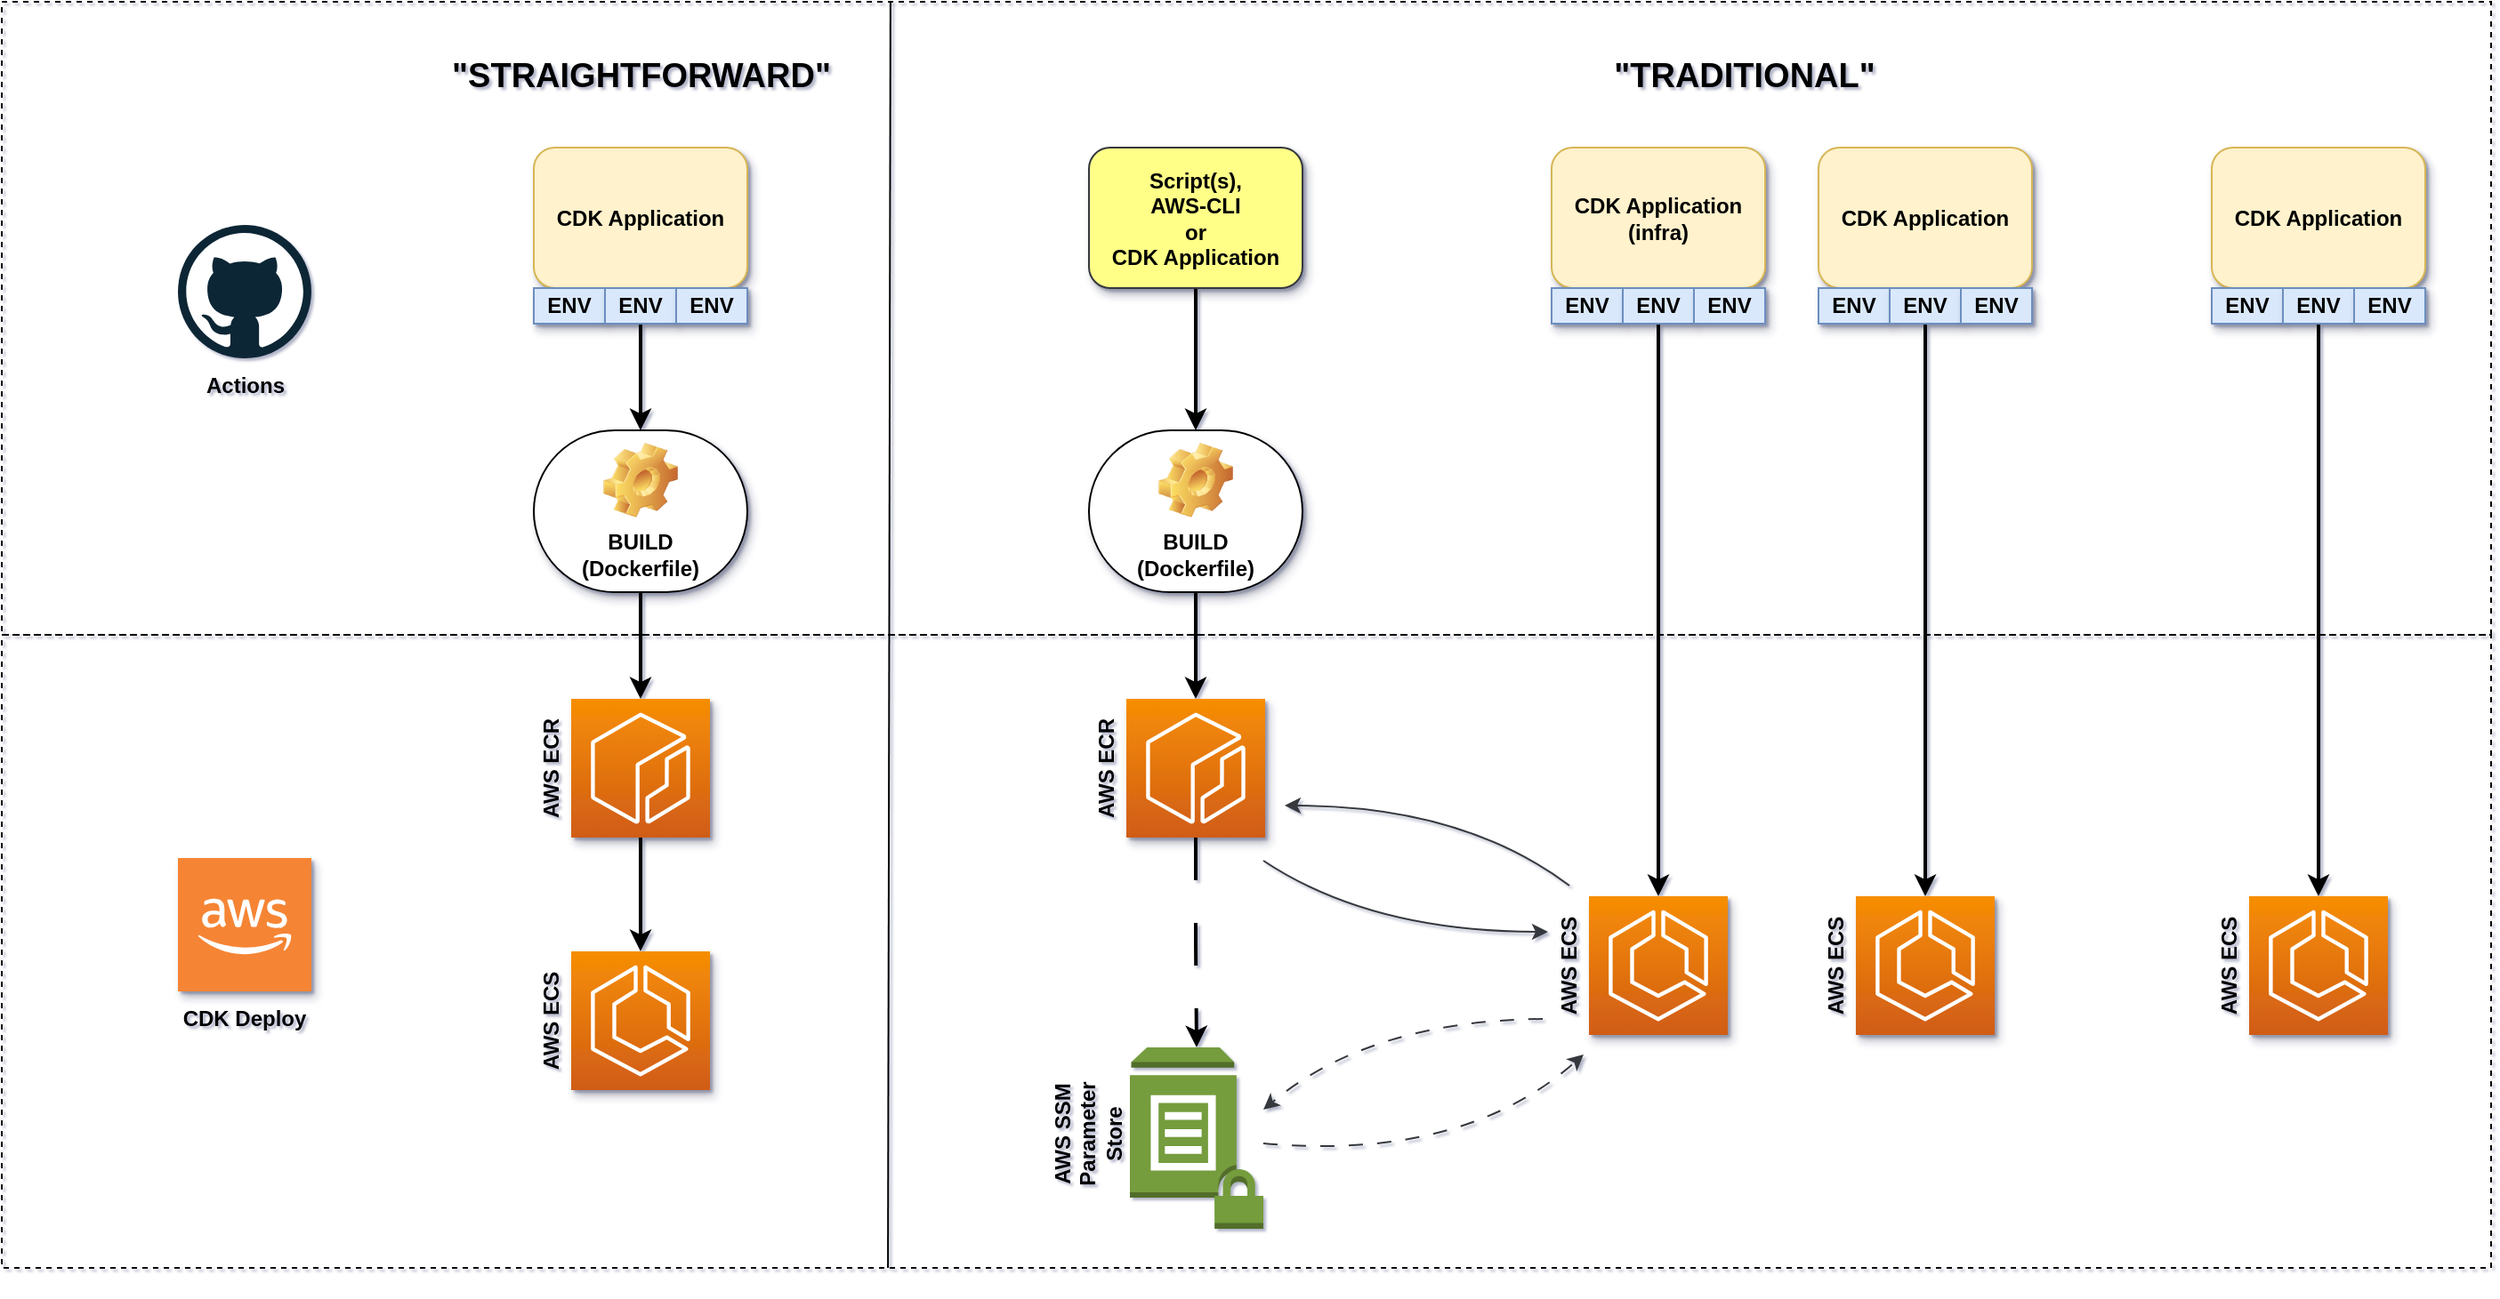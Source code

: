 <mxfile version="21.2.3" type="github">
  <diagram name="Stránka-1" id="pbJBylKxU5VuryBFHDFz">
    <mxGraphModel dx="2293" dy="1999" grid="1" gridSize="10" guides="1" tooltips="1" connect="1" arrows="1" fold="1" page="1" pageScale="1" pageWidth="827" pageHeight="1169" background="none" math="0" shadow="1">
      <root>
        <mxCell id="0" />
        <mxCell id="1" parent="0" />
        <mxCell id="vKwGqFaDPew6xlJv7KLT-93" value="" style="rounded=0;whiteSpace=wrap;html=1;fillColor=none;dashed=1;" vertex="1" parent="1">
          <mxGeometry x="-239" y="-1092" width="1399" height="356" as="geometry" />
        </mxCell>
        <mxCell id="vKwGqFaDPew6xlJv7KLT-92" value="" style="rounded=0;whiteSpace=wrap;html=1;fillColor=none;dashed=1;" vertex="1" parent="1">
          <mxGeometry x="-239" y="-736" width="1399" height="356" as="geometry" />
        </mxCell>
        <mxCell id="vKwGqFaDPew6xlJv7KLT-27" value="" style="edgeStyle=orthogonalEdgeStyle;rounded=0;orthogonalLoop=1;jettySize=auto;html=1;strokeWidth=2;" edge="1" parent="1" source="vKwGqFaDPew6xlJv7KLT-4" target="vKwGqFaDPew6xlJv7KLT-12">
          <mxGeometry relative="1" as="geometry" />
        </mxCell>
        <mxCell id="vKwGqFaDPew6xlJv7KLT-4" value="CDK Application" style="rounded=1;whiteSpace=wrap;html=1;fillColor=#fff2cc;strokeColor=#d6b656;shadow=1;fontStyle=1" vertex="1" parent="1">
          <mxGeometry x="60" y="-1010" width="120" height="79" as="geometry" />
        </mxCell>
        <mxCell id="vKwGqFaDPew6xlJv7KLT-5" value="ENV" style="rounded=0;whiteSpace=wrap;html=1;fillColor=#dae8fc;strokeColor=#6c8ebf;shadow=1;fontStyle=1" vertex="1" parent="1">
          <mxGeometry x="60" y="-931" width="40" height="20" as="geometry" />
        </mxCell>
        <mxCell id="vKwGqFaDPew6xlJv7KLT-6" value="ENV" style="rounded=0;whiteSpace=wrap;html=1;fillColor=#dae8fc;strokeColor=#6c8ebf;shadow=1;fontStyle=1" vertex="1" parent="1">
          <mxGeometry x="100" y="-931" width="40" height="20" as="geometry" />
        </mxCell>
        <mxCell id="vKwGqFaDPew6xlJv7KLT-7" value="ENV" style="rounded=0;whiteSpace=wrap;html=1;fillColor=#dae8fc;strokeColor=#6c8ebf;shadow=1;fontStyle=1" vertex="1" parent="1">
          <mxGeometry x="140" y="-931" width="40" height="20" as="geometry" />
        </mxCell>
        <mxCell id="vKwGqFaDPew6xlJv7KLT-32" value="" style="edgeStyle=orthogonalEdgeStyle;rounded=0;orthogonalLoop=1;jettySize=auto;html=1;strokeWidth=2;" edge="1" parent="1" source="vKwGqFaDPew6xlJv7KLT-12" target="vKwGqFaDPew6xlJv7KLT-13">
          <mxGeometry relative="1" as="geometry" />
        </mxCell>
        <mxCell id="vKwGqFaDPew6xlJv7KLT-12" value="BUILD&lt;br&gt;(Dockerfile)" style="label;whiteSpace=wrap;html=1;align=center;verticalAlign=bottom;spacingLeft=0;spacingBottom=4;imageAlign=center;imageVerticalAlign=top;image=img/clipart/Gear_128x128.png;arcSize=50;shadow=1;" vertex="1" parent="1">
          <mxGeometry x="60" y="-851" width="120" height="91" as="geometry" />
        </mxCell>
        <mxCell id="vKwGqFaDPew6xlJv7KLT-34" value="" style="edgeStyle=orthogonalEdgeStyle;rounded=0;orthogonalLoop=1;jettySize=auto;html=1;strokeWidth=2;" edge="1" parent="1" source="vKwGqFaDPew6xlJv7KLT-13" target="vKwGqFaDPew6xlJv7KLT-14">
          <mxGeometry relative="1" as="geometry" />
        </mxCell>
        <mxCell id="vKwGqFaDPew6xlJv7KLT-13" value="" style="sketch=0;points=[[0,0,0],[0.25,0,0],[0.5,0,0],[0.75,0,0],[1,0,0],[0,1,0],[0.25,1,0],[0.5,1,0],[0.75,1,0],[1,1,0],[0,0.25,0],[0,0.5,0],[0,0.75,0],[1,0.25,0],[1,0.5,0],[1,0.75,0]];outlineConnect=0;fontColor=#232F3E;gradientColor=#F78E04;gradientDirection=north;fillColor=#D05C17;strokeColor=#ffffff;dashed=0;verticalLabelPosition=bottom;verticalAlign=top;align=center;html=1;fontSize=12;fontStyle=0;aspect=fixed;shape=mxgraph.aws4.resourceIcon;resIcon=mxgraph.aws4.ecr;shadow=1;" vertex="1" parent="1">
          <mxGeometry x="81" y="-700" width="78" height="78" as="geometry" />
        </mxCell>
        <mxCell id="vKwGqFaDPew6xlJv7KLT-14" value="" style="sketch=0;points=[[0,0,0],[0.25,0,0],[0.5,0,0],[0.75,0,0],[1,0,0],[0,1,0],[0.25,1,0],[0.5,1,0],[0.75,1,0],[1,1,0],[0,0.25,0],[0,0.5,0],[0,0.75,0],[1,0.25,0],[1,0.5,0],[1,0.75,0]];outlineConnect=0;fontColor=#232F3E;gradientColor=#F78E04;gradientDirection=north;fillColor=#D05C17;strokeColor=#ffffff;dashed=0;verticalLabelPosition=bottom;verticalAlign=top;align=center;html=1;fontSize=12;fontStyle=0;aspect=fixed;shape=mxgraph.aws4.resourceIcon;resIcon=mxgraph.aws4.ecs;shadow=1;" vertex="1" parent="1">
          <mxGeometry x="81" y="-558" width="78" height="78" as="geometry" />
        </mxCell>
        <mxCell id="vKwGqFaDPew6xlJv7KLT-16" value="AWS ECR" style="text;html=1;strokeColor=none;fillColor=none;align=center;verticalAlign=middle;whiteSpace=wrap;rounded=0;rotation=-90;fontStyle=1" vertex="1" parent="1">
          <mxGeometry x="40" y="-676" width="60" height="30" as="geometry" />
        </mxCell>
        <mxCell id="vKwGqFaDPew6xlJv7KLT-18" value="AWS ECS" style="text;html=1;strokeColor=none;fillColor=none;align=center;verticalAlign=middle;whiteSpace=wrap;rounded=0;rotation=-90;fontStyle=1" vertex="1" parent="1">
          <mxGeometry x="40" y="-534" width="60" height="30" as="geometry" />
        </mxCell>
        <mxCell id="vKwGqFaDPew6xlJv7KLT-23" value="&quot;STRAIGHTFORWARD&quot;" style="text;html=1;fontSize=19;fontStyle=1;verticalAlign=middle;align=center;fillColor=none;" vertex="1" parent="1">
          <mxGeometry x="70" y="-1070" width="100" height="40" as="geometry" />
        </mxCell>
        <mxCell id="vKwGqFaDPew6xlJv7KLT-36" value="" style="edgeStyle=orthogonalEdgeStyle;rounded=0;orthogonalLoop=1;jettySize=auto;html=1;strokeWidth=2;" edge="1" parent="1" source="vKwGqFaDPew6xlJv7KLT-24" target="vKwGqFaDPew6xlJv7KLT-35">
          <mxGeometry relative="1" as="geometry" />
        </mxCell>
        <mxCell id="vKwGqFaDPew6xlJv7KLT-24" value="Script(s),&lt;br&gt;AWS-CLI&lt;br&gt;or&lt;br&gt;CDK Application" style="rounded=1;whiteSpace=wrap;html=1;fillColor=#ffff88;strokeColor=#36393d;shadow=1;fontStyle=1" vertex="1" parent="1">
          <mxGeometry x="372" y="-1010" width="120" height="79" as="geometry" />
        </mxCell>
        <mxCell id="vKwGqFaDPew6xlJv7KLT-39" value="" style="edgeStyle=orthogonalEdgeStyle;rounded=0;orthogonalLoop=1;jettySize=auto;html=1;strokeWidth=2;" edge="1" parent="1" source="vKwGqFaDPew6xlJv7KLT-35" target="vKwGqFaDPew6xlJv7KLT-38">
          <mxGeometry relative="1" as="geometry" />
        </mxCell>
        <mxCell id="vKwGqFaDPew6xlJv7KLT-35" value="BUILD&lt;br&gt;(Dockerfile)" style="label;whiteSpace=wrap;html=1;align=center;verticalAlign=bottom;spacingLeft=0;spacingBottom=4;imageAlign=center;imageVerticalAlign=top;image=img/clipart/Gear_128x128.png;arcSize=50;shadow=1;" vertex="1" parent="1">
          <mxGeometry x="372" y="-851" width="120" height="91" as="geometry" />
        </mxCell>
        <mxCell id="vKwGqFaDPew6xlJv7KLT-38" value="" style="sketch=0;points=[[0,0,0],[0.25,0,0],[0.5,0,0],[0.75,0,0],[1,0,0],[0,1,0],[0.25,1,0],[0.5,1,0],[0.75,1,0],[1,1,0],[0,0.25,0],[0,0.5,0],[0,0.75,0],[1,0.25,0],[1,0.5,0],[1,0.75,0]];outlineConnect=0;fontColor=#232F3E;gradientColor=#F78E04;gradientDirection=north;fillColor=#D05C17;strokeColor=#ffffff;dashed=0;verticalLabelPosition=bottom;verticalAlign=top;align=center;html=1;fontSize=12;fontStyle=0;aspect=fixed;shape=mxgraph.aws4.resourceIcon;resIcon=mxgraph.aws4.ecr;shadow=1;" vertex="1" parent="1">
          <mxGeometry x="393" y="-700" width="78" height="78" as="geometry" />
        </mxCell>
        <mxCell id="vKwGqFaDPew6xlJv7KLT-40" value="AWS ECR" style="text;html=1;strokeColor=none;fillColor=none;align=center;verticalAlign=middle;whiteSpace=wrap;rounded=0;rotation=-90;fontStyle=1" vertex="1" parent="1">
          <mxGeometry x="352" y="-676" width="60" height="30" as="geometry" />
        </mxCell>
        <mxCell id="vKwGqFaDPew6xlJv7KLT-67" value="" style="edgeStyle=orthogonalEdgeStyle;rounded=0;orthogonalLoop=1;jettySize=auto;html=1;dashed=1;dashPattern=12 12;exitX=0.5;exitY=1;exitDx=0;exitDy=0;exitPerimeter=0;strokeWidth=2;" edge="1" parent="1" source="vKwGqFaDPew6xlJv7KLT-38" target="vKwGqFaDPew6xlJv7KLT-64">
          <mxGeometry relative="1" as="geometry">
            <mxPoint x="432" y="-480" as="sourcePoint" />
          </mxGeometry>
        </mxCell>
        <mxCell id="vKwGqFaDPew6xlJv7KLT-43" value="&quot;TRADITIONAL&quot;" style="text;html=1;fontSize=19;fontStyle=1;verticalAlign=middle;align=center;fillColor=none;" vertex="1" parent="1">
          <mxGeometry x="690" y="-1070" width="100" height="40" as="geometry" />
        </mxCell>
        <mxCell id="vKwGqFaDPew6xlJv7KLT-70" value="" style="edgeStyle=orthogonalEdgeStyle;rounded=0;orthogonalLoop=1;jettySize=auto;html=1;strokeWidth=2;" edge="1" parent="1" source="vKwGqFaDPew6xlJv7KLT-45" target="vKwGqFaDPew6xlJv7KLT-68">
          <mxGeometry relative="1" as="geometry" />
        </mxCell>
        <mxCell id="vKwGqFaDPew6xlJv7KLT-45" value="CDK Application&lt;br&gt;(infra)" style="rounded=1;whiteSpace=wrap;html=1;fillColor=#fff2cc;strokeColor=#d6b656;shadow=1;fontStyle=1" vertex="1" parent="1">
          <mxGeometry x="632" y="-1010" width="120" height="79" as="geometry" />
        </mxCell>
        <mxCell id="vKwGqFaDPew6xlJv7KLT-46" value="ENV" style="rounded=0;whiteSpace=wrap;html=1;fillColor=#dae8fc;strokeColor=#6c8ebf;shadow=1;fontStyle=1" vertex="1" parent="1">
          <mxGeometry x="632" y="-931" width="40" height="20" as="geometry" />
        </mxCell>
        <mxCell id="vKwGqFaDPew6xlJv7KLT-47" value="ENV" style="rounded=0;whiteSpace=wrap;html=1;fillColor=#dae8fc;strokeColor=#6c8ebf;shadow=1;fontStyle=1" vertex="1" parent="1">
          <mxGeometry x="672" y="-931" width="40" height="20" as="geometry" />
        </mxCell>
        <mxCell id="vKwGqFaDPew6xlJv7KLT-48" value="ENV" style="rounded=0;whiteSpace=wrap;html=1;fillColor=#dae8fc;strokeColor=#6c8ebf;shadow=1;fontStyle=1" vertex="1" parent="1">
          <mxGeometry x="712" y="-931" width="40" height="20" as="geometry" />
        </mxCell>
        <mxCell id="vKwGqFaDPew6xlJv7KLT-49" value="" style="outlineConnect=0;dashed=0;verticalLabelPosition=bottom;verticalAlign=top;align=center;html=1;shape=mxgraph.aws3.cloud_2;fillColor=#F58534;gradientColor=none;labelBackgroundColor=none;shadow=1;" vertex="1" parent="1">
          <mxGeometry x="-140" y="-610.5" width="75" height="75" as="geometry" />
        </mxCell>
        <mxCell id="vKwGqFaDPew6xlJv7KLT-50" value="" style="dashed=0;outlineConnect=0;html=1;align=center;labelPosition=center;verticalLabelPosition=bottom;verticalAlign=top;shape=mxgraph.weblogos.github" vertex="1" parent="1">
          <mxGeometry x="-140" y="-966.5" width="75" height="75" as="geometry" />
        </mxCell>
        <mxCell id="vKwGqFaDPew6xlJv7KLT-74" value="" style="edgeStyle=orthogonalEdgeStyle;rounded=0;orthogonalLoop=1;jettySize=auto;html=1;strokeWidth=2;" edge="1" parent="1" source="vKwGqFaDPew6xlJv7KLT-51" target="vKwGqFaDPew6xlJv7KLT-71">
          <mxGeometry relative="1" as="geometry" />
        </mxCell>
        <mxCell id="vKwGqFaDPew6xlJv7KLT-51" value="CDK Application" style="rounded=1;whiteSpace=wrap;html=1;fillColor=#fff2cc;strokeColor=#d6b656;shadow=1;fontStyle=1" vertex="1" parent="1">
          <mxGeometry x="782" y="-1010" width="120" height="79" as="geometry" />
        </mxCell>
        <mxCell id="vKwGqFaDPew6xlJv7KLT-52" value="ENV" style="rounded=0;whiteSpace=wrap;html=1;fillColor=#dae8fc;strokeColor=#6c8ebf;shadow=1;fontStyle=1" vertex="1" parent="1">
          <mxGeometry x="782" y="-931" width="40" height="20" as="geometry" />
        </mxCell>
        <mxCell id="vKwGqFaDPew6xlJv7KLT-53" value="ENV" style="rounded=0;whiteSpace=wrap;html=1;fillColor=#dae8fc;strokeColor=#6c8ebf;shadow=1;fontStyle=1" vertex="1" parent="1">
          <mxGeometry x="822" y="-931" width="40" height="20" as="geometry" />
        </mxCell>
        <mxCell id="vKwGqFaDPew6xlJv7KLT-54" value="ENV" style="rounded=0;whiteSpace=wrap;html=1;fillColor=#dae8fc;strokeColor=#6c8ebf;shadow=1;fontStyle=1" vertex="1" parent="1">
          <mxGeometry x="862" y="-931" width="40" height="20" as="geometry" />
        </mxCell>
        <mxCell id="vKwGqFaDPew6xlJv7KLT-55" value="CDK Application" style="rounded=1;whiteSpace=wrap;html=1;fillColor=#fff2cc;strokeColor=#d6b656;shadow=1;fontStyle=1" vertex="1" parent="1">
          <mxGeometry x="1003" y="-1010" width="120" height="79" as="geometry" />
        </mxCell>
        <mxCell id="vKwGqFaDPew6xlJv7KLT-56" value="ENV" style="rounded=0;whiteSpace=wrap;html=1;fillColor=#dae8fc;strokeColor=#6c8ebf;shadow=1;fontStyle=1" vertex="1" parent="1">
          <mxGeometry x="1003" y="-931" width="40" height="20" as="geometry" />
        </mxCell>
        <mxCell id="vKwGqFaDPew6xlJv7KLT-77" value="" style="edgeStyle=orthogonalEdgeStyle;rounded=0;orthogonalLoop=1;jettySize=auto;html=1;strokeWidth=2;" edge="1" parent="1" source="vKwGqFaDPew6xlJv7KLT-57" target="vKwGqFaDPew6xlJv7KLT-76">
          <mxGeometry relative="1" as="geometry" />
        </mxCell>
        <mxCell id="vKwGqFaDPew6xlJv7KLT-57" value="ENV" style="rounded=0;whiteSpace=wrap;html=1;fillColor=#dae8fc;strokeColor=#6c8ebf;shadow=1;fontStyle=1" vertex="1" parent="1">
          <mxGeometry x="1043" y="-931" width="40" height="20" as="geometry" />
        </mxCell>
        <mxCell id="vKwGqFaDPew6xlJv7KLT-58" value="ENV" style="rounded=0;whiteSpace=wrap;html=1;fillColor=#dae8fc;strokeColor=#6c8ebf;shadow=1;fontStyle=1" vertex="1" parent="1">
          <mxGeometry x="1083" y="-931" width="40" height="20" as="geometry" />
        </mxCell>
        <mxCell id="vKwGqFaDPew6xlJv7KLT-64" value="" style="outlineConnect=0;dashed=0;verticalLabelPosition=bottom;verticalAlign=top;align=center;html=1;shape=mxgraph.aws3.parameter_store;fillColor=#759C3E;gradientColor=none;" vertex="1" parent="1">
          <mxGeometry x="395" y="-504" width="75" height="102" as="geometry" />
        </mxCell>
        <mxCell id="vKwGqFaDPew6xlJv7KLT-65" value="AWS SSM Parameter Store" style="text;html=1;strokeColor=none;fillColor=none;align=center;verticalAlign=middle;whiteSpace=wrap;rounded=0;rotation=-90;fontStyle=1" vertex="1" parent="1">
          <mxGeometry x="326.5" y="-476.5" width="90" height="43" as="geometry" />
        </mxCell>
        <mxCell id="vKwGqFaDPew6xlJv7KLT-68" value="" style="sketch=0;points=[[0,0,0],[0.25,0,0],[0.5,0,0],[0.75,0,0],[1,0,0],[0,1,0],[0.25,1,0],[0.5,1,0],[0.75,1,0],[1,1,0],[0,0.25,0],[0,0.5,0],[0,0.75,0],[1,0.25,0],[1,0.5,0],[1,0.75,0]];outlineConnect=0;fontColor=#232F3E;gradientColor=#F78E04;gradientDirection=north;fillColor=#D05C17;strokeColor=#ffffff;dashed=0;verticalLabelPosition=bottom;verticalAlign=top;align=center;html=1;fontSize=12;fontStyle=0;aspect=fixed;shape=mxgraph.aws4.resourceIcon;resIcon=mxgraph.aws4.ecs;shadow=1;" vertex="1" parent="1">
          <mxGeometry x="653" y="-589" width="78" height="78" as="geometry" />
        </mxCell>
        <mxCell id="vKwGqFaDPew6xlJv7KLT-69" value="AWS ECS" style="text;html=1;strokeColor=none;fillColor=none;align=center;verticalAlign=middle;whiteSpace=wrap;rounded=0;rotation=-90;fontStyle=1" vertex="1" parent="1">
          <mxGeometry x="612" y="-565" width="60" height="30" as="geometry" />
        </mxCell>
        <mxCell id="vKwGqFaDPew6xlJv7KLT-71" value="" style="sketch=0;points=[[0,0,0],[0.25,0,0],[0.5,0,0],[0.75,0,0],[1,0,0],[0,1,0],[0.25,1,0],[0.5,1,0],[0.75,1,0],[1,1,0],[0,0.25,0],[0,0.5,0],[0,0.75,0],[1,0.25,0],[1,0.5,0],[1,0.75,0]];outlineConnect=0;fontColor=#232F3E;gradientColor=#F78E04;gradientDirection=north;fillColor=#D05C17;strokeColor=#ffffff;dashed=0;verticalLabelPosition=bottom;verticalAlign=top;align=center;html=1;fontSize=12;fontStyle=0;aspect=fixed;shape=mxgraph.aws4.resourceIcon;resIcon=mxgraph.aws4.ecs;shadow=1;" vertex="1" parent="1">
          <mxGeometry x="803" y="-589" width="78" height="78" as="geometry" />
        </mxCell>
        <mxCell id="vKwGqFaDPew6xlJv7KLT-72" value="AWS ECS" style="text;html=1;strokeColor=none;fillColor=none;align=center;verticalAlign=middle;whiteSpace=wrap;rounded=0;rotation=-90;fontStyle=1" vertex="1" parent="1">
          <mxGeometry x="983" y="-565" width="60" height="30" as="geometry" />
        </mxCell>
        <mxCell id="vKwGqFaDPew6xlJv7KLT-73" value="" style="shape=image;html=1;verticalAlign=top;verticalLabelPosition=bottom;labelBackgroundColor=#ffffff;imageAspect=0;aspect=fixed;image=https://cdn0.iconfinder.com/data/icons/phosphor-thin-vol-2/256/dots-three-vertical-thin-128.png;rotation=90;" vertex="1" parent="1">
          <mxGeometry x="902" y="-976" width="101" height="101" as="geometry" />
        </mxCell>
        <mxCell id="vKwGqFaDPew6xlJv7KLT-75" value="AWS ECS" style="text;html=1;strokeColor=none;fillColor=none;align=center;verticalAlign=middle;whiteSpace=wrap;rounded=0;rotation=-90;fontStyle=1" vertex="1" parent="1">
          <mxGeometry x="762" y="-565" width="60" height="30" as="geometry" />
        </mxCell>
        <mxCell id="vKwGqFaDPew6xlJv7KLT-76" value="" style="sketch=0;points=[[0,0,0],[0.25,0,0],[0.5,0,0],[0.75,0,0],[1,0,0],[0,1,0],[0.25,1,0],[0.5,1,0],[0.75,1,0],[1,1,0],[0,0.25,0],[0,0.5,0],[0,0.75,0],[1,0.25,0],[1,0.5,0],[1,0.75,0]];outlineConnect=0;fontColor=#232F3E;gradientColor=#F78E04;gradientDirection=north;fillColor=#D05C17;strokeColor=#ffffff;dashed=0;verticalLabelPosition=bottom;verticalAlign=top;align=center;html=1;fontSize=12;fontStyle=0;aspect=fixed;shape=mxgraph.aws4.resourceIcon;resIcon=mxgraph.aws4.ecs;shadow=1;" vertex="1" parent="1">
          <mxGeometry x="1024" y="-589" width="78" height="78" as="geometry" />
        </mxCell>
        <mxCell id="vKwGqFaDPew6xlJv7KLT-87" value="" style="endArrow=classic;html=1;rounded=0;exitX=1;exitY=1;exitDx=0;exitDy=0;exitPerimeter=0;entryX=0;entryY=0;entryDx=0;entryDy=0;entryPerimeter=0;strokeColor=none;" edge="1" parent="1" source="vKwGqFaDPew6xlJv7KLT-38" target="vKwGqFaDPew6xlJv7KLT-68">
          <mxGeometry width="50" height="50" relative="1" as="geometry">
            <mxPoint x="572" y="-700" as="sourcePoint" />
            <mxPoint x="562" y="-620" as="targetPoint" />
            <Array as="points">
              <mxPoint x="562" y="-630" />
            </Array>
          </mxGeometry>
        </mxCell>
        <mxCell id="vKwGqFaDPew6xlJv7KLT-88" value="" style="endArrow=classic;html=1;curved=1;strokeWidth=1;fillColor=#ffcccc;strokeColor=#36393d;" edge="1" parent="1">
          <mxGeometry width="50" height="50" relative="1" as="geometry">
            <mxPoint x="470" y="-609" as="sourcePoint" />
            <mxPoint x="630" y="-569" as="targetPoint" />
            <Array as="points">
              <mxPoint x="530" y="-569" />
            </Array>
          </mxGeometry>
        </mxCell>
        <mxCell id="vKwGqFaDPew6xlJv7KLT-89" value="" style="endArrow=classic;html=1;curved=1;strokeWidth=1;fillColor=#ffcccc;strokeColor=#36393d;" edge="1" parent="1">
          <mxGeometry width="50" height="50" relative="1" as="geometry">
            <mxPoint x="642" y="-595" as="sourcePoint" />
            <mxPoint x="482" y="-640" as="targetPoint" />
            <Array as="points">
              <mxPoint x="582" y="-640" />
            </Array>
          </mxGeometry>
        </mxCell>
        <mxCell id="vKwGqFaDPew6xlJv7KLT-90" value="" style="endArrow=classic;html=1;strokeWidth=1;fillColor=#ffcccc;strokeColor=#36393d;exitX=0;exitY=0;exitDx=0;exitDy=0;curved=1;dashed=1;dashPattern=8 8;" edge="1" parent="1" source="vKwGqFaDPew6xlJv7KLT-69">
          <mxGeometry width="50" height="50" relative="1" as="geometry">
            <mxPoint x="640" y="-509" as="sourcePoint" />
            <mxPoint x="470" y="-469" as="targetPoint" />
            <Array as="points">
              <mxPoint x="530" y="-519" />
            </Array>
          </mxGeometry>
        </mxCell>
        <mxCell id="vKwGqFaDPew6xlJv7KLT-91" value="" style="endArrow=classic;html=1;curved=1;strokeWidth=1;fillColor=#ffcccc;strokeColor=#36393d;dashed=1;dashPattern=8 8;" edge="1" parent="1">
          <mxGeometry width="50" height="50" relative="1" as="geometry">
            <mxPoint x="470" y="-450" as="sourcePoint" />
            <mxPoint x="650" y="-500" as="targetPoint" />
            <Array as="points">
              <mxPoint x="582" y="-440" />
            </Array>
          </mxGeometry>
        </mxCell>
        <mxCell id="vKwGqFaDPew6xlJv7KLT-94" value="" style="endArrow=none;html=1;strokeWidth=1;rounded=0;exitX=0.356;exitY=1;exitDx=0;exitDy=0;exitPerimeter=0;entryX=0.357;entryY=0;entryDx=0;entryDy=0;entryPerimeter=0;" edge="1" parent="1" source="vKwGqFaDPew6xlJv7KLT-92" target="vKwGqFaDPew6xlJv7KLT-93">
          <mxGeometry width="50" height="50" relative="1" as="geometry">
            <mxPoint x="320" y="-820" as="sourcePoint" />
            <mxPoint x="260" y="-1060" as="targetPoint" />
          </mxGeometry>
        </mxCell>
        <mxCell id="vKwGqFaDPew6xlJv7KLT-95" value="Actions" style="text;html=1;strokeColor=none;fillColor=none;align=center;verticalAlign=middle;whiteSpace=wrap;rounded=0;rotation=0;fontStyle=1" vertex="1" parent="1">
          <mxGeometry x="-132.5" y="-891.5" width="60" height="30" as="geometry" />
        </mxCell>
        <mxCell id="vKwGqFaDPew6xlJv7KLT-96" value="CDK Deploy" style="text;html=1;strokeColor=none;fillColor=none;align=center;verticalAlign=middle;whiteSpace=wrap;rounded=0;rotation=0;fontStyle=1" vertex="1" parent="1">
          <mxGeometry x="-138.75" y="-535.5" width="72.5" height="30" as="geometry" />
        </mxCell>
        <mxCell id="vKwGqFaDPew6xlJv7KLT-98" value="" style="shape=image;html=1;verticalAlign=top;verticalLabelPosition=bottom;labelBackgroundColor=#ffffff;imageAspect=0;aspect=fixed;image=https://cdn4.iconfinder.com/data/icons/ionicons/512/icon-ios7-plus-empty-128.png" vertex="1" parent="1">
          <mxGeometry x="541" y="-1013" width="50" height="50" as="geometry" />
        </mxCell>
        <mxCell id="vKwGqFaDPew6xlJv7KLT-99" value="" style="shape=image;html=1;verticalAlign=top;verticalLabelPosition=bottom;labelBackgroundColor=#ffffff;imageAspect=0;aspect=fixed;image=https://cdn4.iconfinder.com/data/icons/ionicons/512/icon-ios7-plus-empty-128.png" vertex="1" parent="1">
          <mxGeometry x="541" y="-973" width="50" height="50" as="geometry" />
        </mxCell>
        <mxCell id="vKwGqFaDPew6xlJv7KLT-101" value="" style="shape=image;html=1;verticalAlign=top;verticalLabelPosition=bottom;labelBackgroundColor=#ffffff;imageAspect=0;aspect=fixed;image=https://cdn4.iconfinder.com/data/icons/ionicons/512/icon-ios7-plus-empty-128.png" vertex="1" parent="1">
          <mxGeometry x="541" y="-933" width="50" height="50" as="geometry" />
        </mxCell>
        <mxCell id="vKwGqFaDPew6xlJv7KLT-102" value="" style="shape=image;html=1;verticalAlign=top;verticalLabelPosition=bottom;labelBackgroundColor=#ffffff;imageAspect=0;aspect=fixed;image=https://cdn4.iconfinder.com/data/icons/ionicons/512/icon-ios7-plus-empty-128.png" vertex="1" parent="1">
          <mxGeometry x="541" y="-892.5" width="50" height="50" as="geometry" />
        </mxCell>
        <mxCell id="vKwGqFaDPew6xlJv7KLT-103" value="" style="shape=image;html=1;verticalAlign=top;verticalLabelPosition=bottom;labelBackgroundColor=#ffffff;imageAspect=0;aspect=fixed;image=https://cdn4.iconfinder.com/data/icons/ionicons/512/icon-ios7-plus-empty-128.png" vertex="1" parent="1">
          <mxGeometry x="541" y="-853" width="50" height="50" as="geometry" />
        </mxCell>
        <mxCell id="vKwGqFaDPew6xlJv7KLT-104" value="" style="shape=image;html=1;verticalAlign=top;verticalLabelPosition=bottom;labelBackgroundColor=#ffffff;imageAspect=0;aspect=fixed;image=https://cdn4.iconfinder.com/data/icons/ionicons/512/icon-ios7-plus-empty-128.png" vertex="1" parent="1">
          <mxGeometry x="541" y="-813" width="50" height="50" as="geometry" />
        </mxCell>
        <mxCell id="vKwGqFaDPew6xlJv7KLT-105" value="" style="shape=image;html=1;verticalAlign=top;verticalLabelPosition=bottom;labelBackgroundColor=#ffffff;imageAspect=0;aspect=fixed;image=https://cdn4.iconfinder.com/data/icons/ionicons/512/icon-ios7-plus-empty-128.png" vertex="1" parent="1">
          <mxGeometry x="541" y="-773" width="50" height="50" as="geometry" />
        </mxCell>
        <mxCell id="vKwGqFaDPew6xlJv7KLT-106" value="" style="shape=image;html=1;verticalAlign=top;verticalLabelPosition=bottom;labelBackgroundColor=#ffffff;imageAspect=0;aspect=fixed;image=https://cdn4.iconfinder.com/data/icons/ionicons/512/icon-ios7-plus-empty-128.png" vertex="1" parent="1">
          <mxGeometry x="541" y="-733" width="50" height="50" as="geometry" />
        </mxCell>
        <mxCell id="vKwGqFaDPew6xlJv7KLT-107" value="" style="shape=image;html=1;verticalAlign=top;verticalLabelPosition=bottom;labelBackgroundColor=#ffffff;imageAspect=0;aspect=fixed;image=https://cdn4.iconfinder.com/data/icons/ionicons/512/icon-ios7-plus-empty-128.png" vertex="1" parent="1">
          <mxGeometry x="541" y="-693" width="50" height="50" as="geometry" />
        </mxCell>
        <mxCell id="vKwGqFaDPew6xlJv7KLT-108" value="" style="shape=image;html=1;verticalAlign=top;verticalLabelPosition=bottom;labelBackgroundColor=#ffffff;imageAspect=0;aspect=fixed;image=https://cdn4.iconfinder.com/data/icons/ionicons/512/icon-ios7-plus-empty-128.png" vertex="1" parent="1">
          <mxGeometry x="541" y="-565" width="50" height="50" as="geometry" />
        </mxCell>
        <mxCell id="vKwGqFaDPew6xlJv7KLT-109" value="" style="shape=image;html=1;verticalAlign=top;verticalLabelPosition=bottom;labelBackgroundColor=#ffffff;imageAspect=0;aspect=fixed;image=https://cdn4.iconfinder.com/data/icons/ionicons/512/icon-ios7-plus-empty-128.png" vertex="1" parent="1">
          <mxGeometry x="541" y="-453" width="50" height="50" as="geometry" />
        </mxCell>
        <mxCell id="vKwGqFaDPew6xlJv7KLT-110" value="" style="shape=image;html=1;verticalAlign=top;verticalLabelPosition=bottom;labelBackgroundColor=#ffffff;imageAspect=0;aspect=fixed;image=https://cdn4.iconfinder.com/data/icons/ionicons/512/icon-ios7-plus-empty-128.png" vertex="1" parent="1">
          <mxGeometry x="541" y="-417" width="50" height="50" as="geometry" />
        </mxCell>
      </root>
    </mxGraphModel>
  </diagram>
</mxfile>
